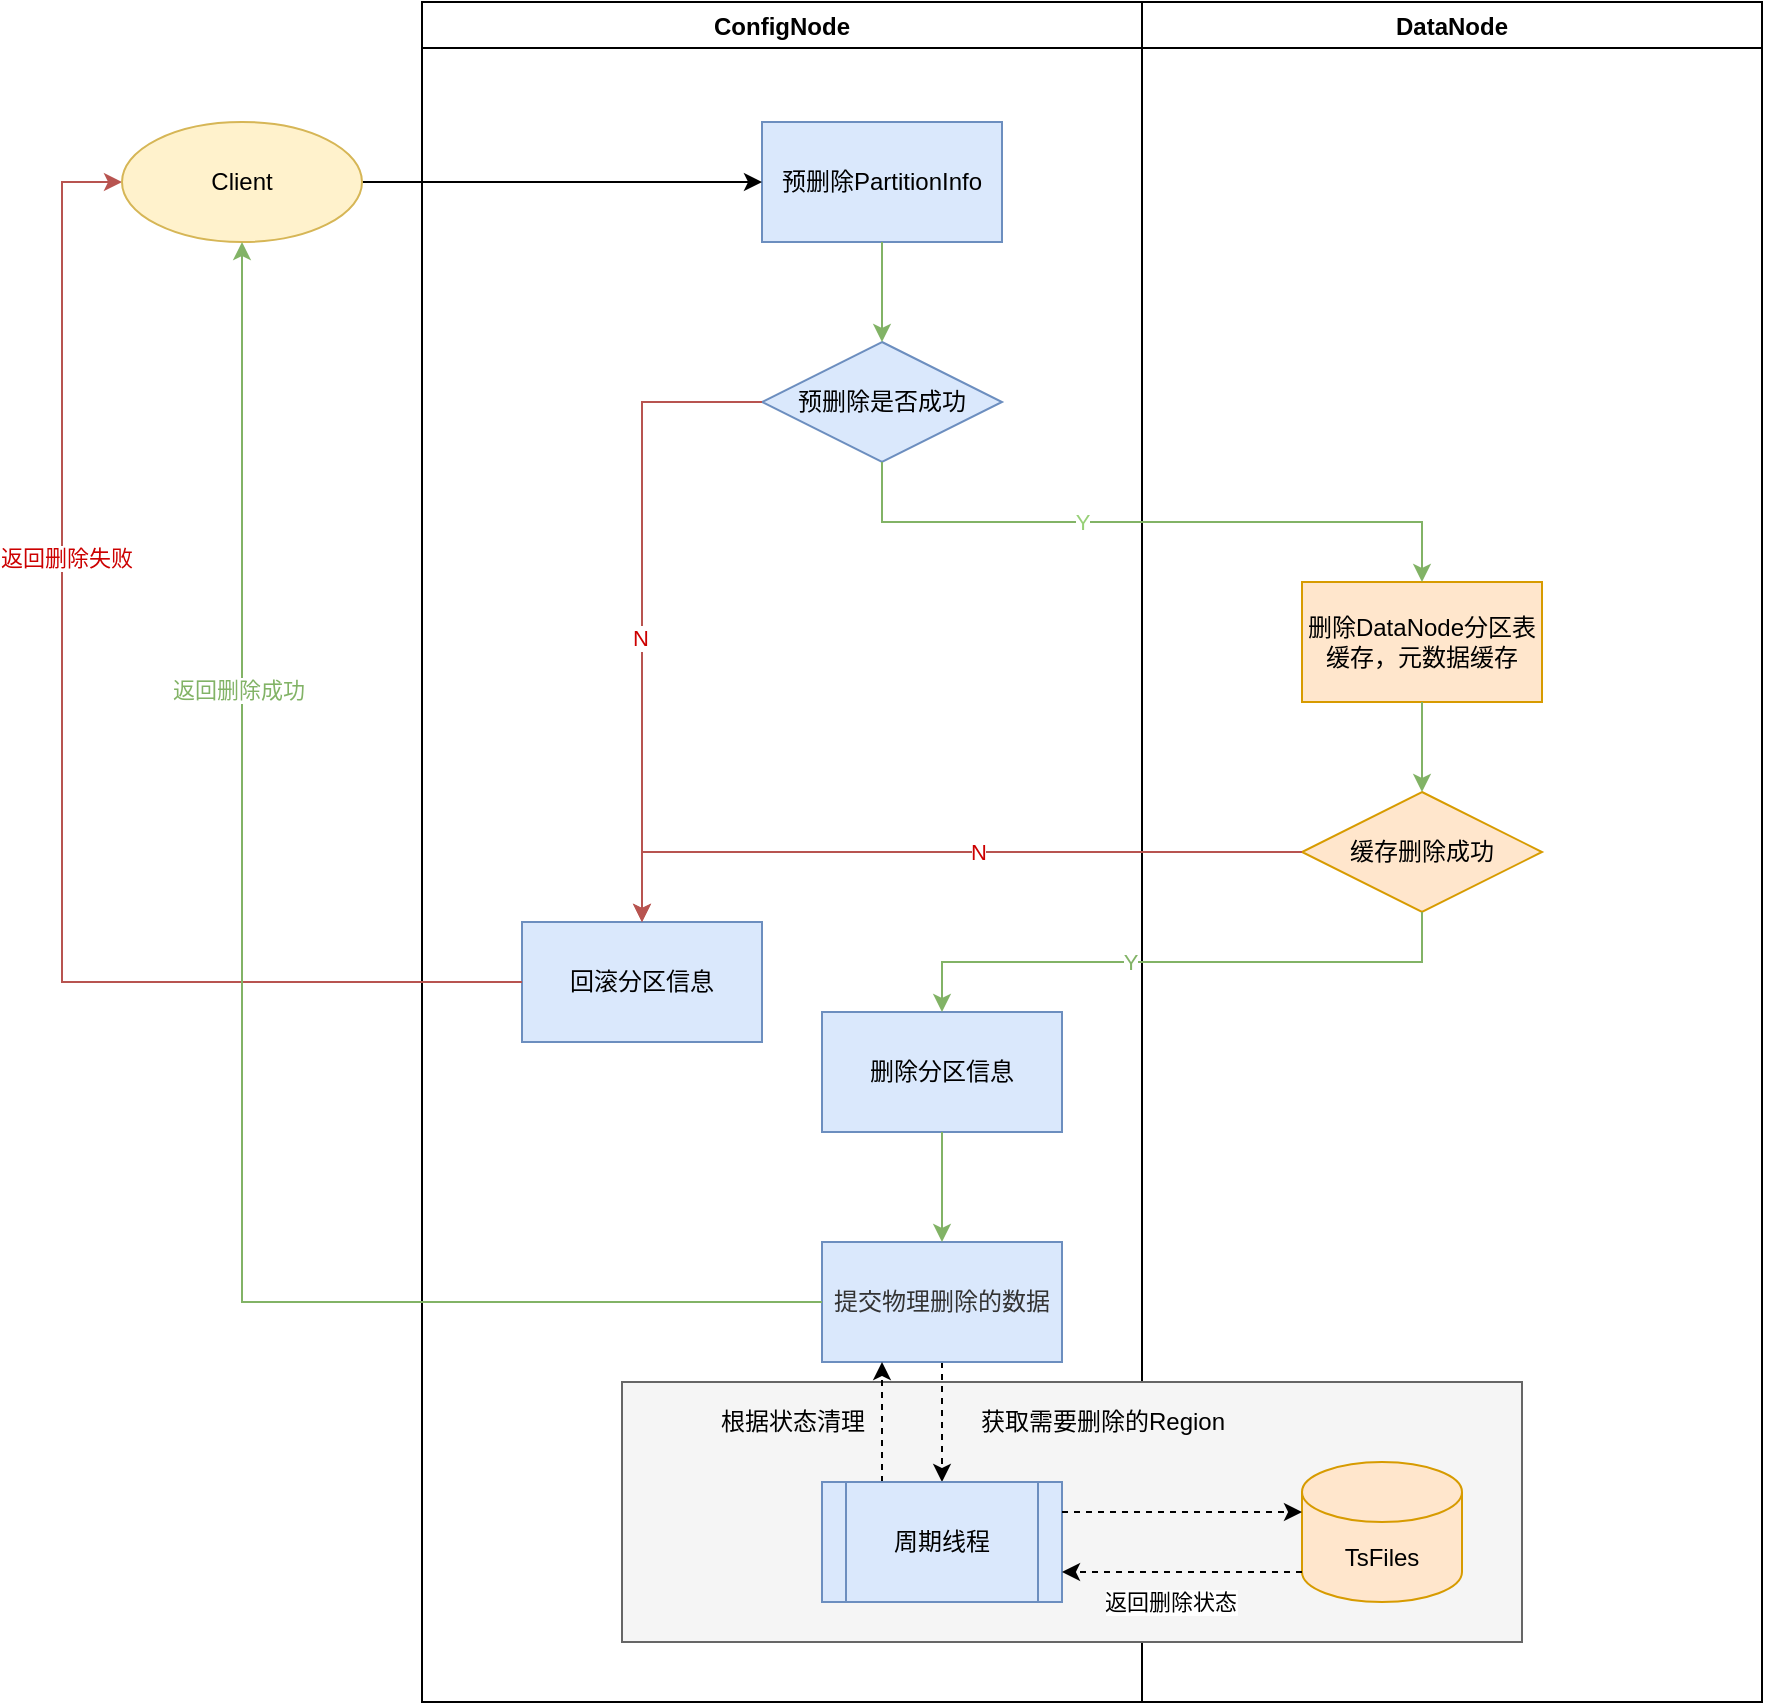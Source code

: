 <mxfile version="18.0.1" type="device"><diagram id="prtHgNgQTEPvFCAcTncT" name="Page-1"><mxGraphModel dx="1769" dy="677" grid="1" gridSize="10" guides="1" tooltips="1" connect="1" arrows="1" fold="1" page="1" pageScale="1" pageWidth="827" pageHeight="1169" math="0" shadow="0"><root><mxCell id="0"/><mxCell id="1" parent="0"/><mxCell id="RwF__PPKhC3HdUzgV8O6-15" value="DataNode" style="swimlane;startSize=23;" parent="1" vertex="1"><mxGeometry x="480" y="80" width="310" height="850" as="geometry"/></mxCell><mxCell id="igeC4T95rpqJg_VoeeqV-63" value="缓存删除成功" style="rhombus;whiteSpace=wrap;html=1;rounded=0;fillColor=#ffe6cc;strokeColor=#d79b00;" parent="RwF__PPKhC3HdUzgV8O6-15" vertex="1"><mxGeometry x="80" y="395" width="120" height="60" as="geometry"/></mxCell><mxCell id="RwF__PPKhC3HdUzgV8O6-46" value="调用删除文件接口" style="text;html=1;align=center;verticalAlign=middle;resizable=0;points=[];autosize=1;strokeColor=none;fillColor=none;" parent="RwF__PPKhC3HdUzgV8O6-15" vertex="1"><mxGeometry x="-40" y="730" width="110" height="20" as="geometry"/></mxCell><mxCell id="igeC4T95rpqJg_VoeeqV-64" value="删除DataNode分区表缓存，元数据缓存" style="rounded=0;whiteSpace=wrap;html=1;fillColor=#ffe6cc;strokeColor=#d79b00;" parent="RwF__PPKhC3HdUzgV8O6-15" vertex="1"><mxGeometry x="80" y="290" width="120" height="60" as="geometry"/></mxCell><mxCell id="igeC4T95rpqJg_VoeeqV-67" style="edgeStyle=orthogonalEdgeStyle;rounded=0;orthogonalLoop=1;jettySize=auto;html=1;exitX=0.5;exitY=1;exitDx=0;exitDy=0;entryX=0.5;entryY=0;entryDx=0;entryDy=0;fillColor=#d5e8d4;strokeColor=#82b366;" parent="RwF__PPKhC3HdUzgV8O6-15" source="igeC4T95rpqJg_VoeeqV-64" target="igeC4T95rpqJg_VoeeqV-63" edge="1"><mxGeometry relative="1" as="geometry"/></mxCell><mxCell id="QZWZriOzuCGmoYvxIfft-3" value="异步处理" style="text;html=1;strokeColor=none;fillColor=none;align=center;verticalAlign=middle;whiteSpace=wrap;rounded=0;" vertex="1" parent="RwF__PPKhC3HdUzgV8O6-15"><mxGeometry x="-260" y="725" width="40" height="70" as="geometry"/></mxCell><mxCell id="RwF__PPKhC3HdUzgV8O6-6" value="ConfigNode" style="swimlane;" parent="1" vertex="1"><mxGeometry x="120" y="80" width="360" height="850" as="geometry"/></mxCell><mxCell id="QZWZriOzuCGmoYvxIfft-4" value="" style="rounded=0;whiteSpace=wrap;html=1;fillColor=#f5f5f5;fontColor=#333333;strokeColor=#666666;" vertex="1" parent="RwF__PPKhC3HdUzgV8O6-6"><mxGeometry x="100" y="690" width="450" height="130" as="geometry"/></mxCell><mxCell id="igeC4T95rpqJg_VoeeqV-56" value="预删除PartitionInfo" style="rounded=0;whiteSpace=wrap;html=1;fillColor=#dae8fc;strokeColor=#6c8ebf;" parent="RwF__PPKhC3HdUzgV8O6-6" vertex="1"><mxGeometry x="170" y="60" width="120" height="60" as="geometry"/></mxCell><mxCell id="igeC4T95rpqJg_VoeeqV-60" value="预删除是否成功" style="rhombus;whiteSpace=wrap;html=1;rounded=0;fillColor=#dae8fc;strokeColor=#6c8ebf;" parent="RwF__PPKhC3HdUzgV8O6-6" vertex="1"><mxGeometry x="170" y="170" width="120" height="60" as="geometry"/></mxCell><mxCell id="igeC4T95rpqJg_VoeeqV-55" value="" style="edgeStyle=orthogonalEdgeStyle;rounded=0;orthogonalLoop=1;jettySize=auto;html=1;fillColor=#d5e8d4;strokeColor=#82b366;" parent="RwF__PPKhC3HdUzgV8O6-6" source="igeC4T95rpqJg_VoeeqV-56" target="igeC4T95rpqJg_VoeeqV-60" edge="1"><mxGeometry relative="1" as="geometry"/></mxCell><mxCell id="igeC4T95rpqJg_VoeeqV-72" value="删除分区信息" style="rounded=0;whiteSpace=wrap;html=1;fillColor=#dae8fc;strokeColor=#6c8ebf;" parent="RwF__PPKhC3HdUzgV8O6-6" vertex="1"><mxGeometry x="200" y="505" width="120" height="60" as="geometry"/></mxCell><mxCell id="RwF__PPKhC3HdUzgV8O6-27" style="edgeStyle=orthogonalEdgeStyle;rounded=0;orthogonalLoop=1;jettySize=auto;html=1;exitX=0.5;exitY=1;exitDx=0;exitDy=0;entryX=0.5;entryY=0;entryDx=0;entryDy=0;dashed=1;" parent="RwF__PPKhC3HdUzgV8O6-6" source="yLOz5-W4sbCcr2y0aLrf-3" edge="1"><mxGeometry relative="1" as="geometry"><mxPoint x="260.0" y="740" as="targetPoint"/></mxGeometry></mxCell><mxCell id="yLOz5-W4sbCcr2y0aLrf-3" value="&lt;div style=&quot;orphans: 4; text-align: start;&quot;&gt;&lt;font style=&quot;background-color: rgb(218, 232, 252);&quot; face=&quot;Open Sans, Clear Sans, Helvetica Neue, Helvetica, Arial, Segoe UI Emoji, sans-serif&quot; color=&quot;#333333&quot;&gt;提交物理删除的数据&lt;/font&gt;&lt;/div&gt;" style="rounded=0;whiteSpace=wrap;html=1;fillColor=#dae8fc;strokeColor=#6c8ebf;" parent="RwF__PPKhC3HdUzgV8O6-6" vertex="1"><mxGeometry x="200" y="620" width="120" height="60" as="geometry"/></mxCell><mxCell id="yLOz5-W4sbCcr2y0aLrf-4" style="edgeStyle=orthogonalEdgeStyle;rounded=0;orthogonalLoop=1;jettySize=auto;html=1;exitX=0.5;exitY=1;exitDx=0;exitDy=0;entryX=0.5;entryY=0;entryDx=0;entryDy=0;fillColor=#d5e8d4;strokeColor=#82b366;" parent="RwF__PPKhC3HdUzgV8O6-6" source="igeC4T95rpqJg_VoeeqV-72" target="yLOz5-W4sbCcr2y0aLrf-3" edge="1"><mxGeometry relative="1" as="geometry"/></mxCell><mxCell id="RwF__PPKhC3HdUzgV8O6-33" style="edgeStyle=orthogonalEdgeStyle;rounded=0;orthogonalLoop=1;jettySize=auto;html=1;exitX=0.25;exitY=0;exitDx=0;exitDy=0;entryX=0.25;entryY=1;entryDx=0;entryDy=0;dashed=1;" parent="RwF__PPKhC3HdUzgV8O6-6" source="RwF__PPKhC3HdUzgV8O6-28" target="yLOz5-W4sbCcr2y0aLrf-3" edge="1"><mxGeometry relative="1" as="geometry"/></mxCell><mxCell id="RwF__PPKhC3HdUzgV8O6-28" value="周期线程" style="shape=process;whiteSpace=wrap;html=1;backgroundOutline=1;fillColor=#dae8fc;strokeColor=#6c8ebf;" parent="RwF__PPKhC3HdUzgV8O6-6" vertex="1"><mxGeometry x="200" y="740" width="120" height="60" as="geometry"/></mxCell><mxCell id="RwF__PPKhC3HdUzgV8O6-47" value="根据状态清理" style="text;html=1;align=center;verticalAlign=middle;resizable=0;points=[];autosize=1;strokeColor=none;fillColor=none;" parent="RwF__PPKhC3HdUzgV8O6-6" vertex="1"><mxGeometry x="140" y="700" width="90" height="20" as="geometry"/></mxCell><mxCell id="RwF__PPKhC3HdUzgV8O6-48" value="获取需要删除的Region" style="text;html=1;align=center;verticalAlign=middle;resizable=0;points=[];autosize=1;strokeColor=none;fillColor=none;" parent="RwF__PPKhC3HdUzgV8O6-6" vertex="1"><mxGeometry x="270" y="700" width="140" height="20" as="geometry"/></mxCell><mxCell id="igeC4T95rpqJg_VoeeqV-74" value="回滚分区信息" style="rounded=0;whiteSpace=wrap;html=1;fillColor=#dae8fc;strokeColor=#6c8ebf;" parent="RwF__PPKhC3HdUzgV8O6-6" vertex="1"><mxGeometry x="50" y="460" width="120" height="60" as="geometry"/></mxCell><mxCell id="RwF__PPKhC3HdUzgV8O6-3" style="edgeStyle=orthogonalEdgeStyle;rounded=0;orthogonalLoop=1;jettySize=auto;html=1;exitX=0;exitY=0.5;exitDx=0;exitDy=0;fillColor=#f8cecc;strokeColor=#b85450;" parent="RwF__PPKhC3HdUzgV8O6-6" source="igeC4T95rpqJg_VoeeqV-60" target="igeC4T95rpqJg_VoeeqV-74" edge="1"><mxGeometry relative="1" as="geometry"/></mxCell><mxCell id="RwF__PPKhC3HdUzgV8O6-22" value="N" style="edgeLabel;html=1;align=center;verticalAlign=middle;resizable=0;points=[];fontColor=#CC0000;" parent="RwF__PPKhC3HdUzgV8O6-3" vertex="1" connectable="0"><mxGeometry x="0.108" y="-1" relative="1" as="geometry"><mxPoint as="offset"/></mxGeometry></mxCell><mxCell id="RwF__PPKhC3HdUzgV8O6-40" value="TsFiles" style="shape=cylinder3;whiteSpace=wrap;html=1;boundedLbl=1;backgroundOutline=1;size=15;fillColor=#ffe6cc;strokeColor=#d79b00;" parent="RwF__PPKhC3HdUzgV8O6-6" vertex="1"><mxGeometry x="440" y="730" width="80" height="70" as="geometry"/></mxCell><mxCell id="RwF__PPKhC3HdUzgV8O6-44" style="edgeStyle=orthogonalEdgeStyle;rounded=0;orthogonalLoop=1;jettySize=auto;html=1;exitX=0;exitY=1;exitDx=0;exitDy=-15;exitPerimeter=0;entryX=1;entryY=0.75;entryDx=0;entryDy=0;dashed=1;" parent="RwF__PPKhC3HdUzgV8O6-6" source="RwF__PPKhC3HdUzgV8O6-40" target="RwF__PPKhC3HdUzgV8O6-28" edge="1"><mxGeometry relative="1" as="geometry"/></mxCell><mxCell id="RwF__PPKhC3HdUzgV8O6-45" value="返回删除状态" style="edgeLabel;html=1;align=center;verticalAlign=middle;resizable=0;points=[];" parent="RwF__PPKhC3HdUzgV8O6-44" vertex="1" connectable="0"><mxGeometry x="-0.287" y="1" relative="1" as="geometry"><mxPoint x="-23" y="14" as="offset"/></mxGeometry></mxCell><mxCell id="RwF__PPKhC3HdUzgV8O6-42" style="edgeStyle=orthogonalEdgeStyle;rounded=0;orthogonalLoop=1;jettySize=auto;html=1;exitX=1;exitY=0.25;exitDx=0;exitDy=0;entryX=0;entryY=0;entryDx=0;entryDy=25;entryPerimeter=0;dashed=1;" parent="RwF__PPKhC3HdUzgV8O6-6" source="RwF__PPKhC3HdUzgV8O6-28" target="RwF__PPKhC3HdUzgV8O6-40" edge="1"><mxGeometry relative="1" as="geometry"/></mxCell><mxCell id="igeC4T95rpqJg_VoeeqV-66" style="edgeStyle=orthogonalEdgeStyle;rounded=0;orthogonalLoop=1;jettySize=auto;html=1;exitX=0.5;exitY=1;exitDx=0;exitDy=0;fontColor=#99FF99;fillColor=#d5e8d4;strokeColor=#82b366;" parent="1" source="igeC4T95rpqJg_VoeeqV-60" target="igeC4T95rpqJg_VoeeqV-64" edge="1"><mxGeometry relative="1" as="geometry"/></mxCell><mxCell id="RwF__PPKhC3HdUzgV8O6-24" value="Y" style="edgeLabel;html=1;align=center;verticalAlign=middle;resizable=0;points=[];fontColor=#97D077;" parent="igeC4T95rpqJg_VoeeqV-66" vertex="1" connectable="0"><mxGeometry x="-0.214" relative="1" as="geometry"><mxPoint as="offset"/></mxGeometry></mxCell><mxCell id="RwF__PPKhC3HdUzgV8O6-2" style="edgeStyle=orthogonalEdgeStyle;rounded=0;orthogonalLoop=1;jettySize=auto;html=1;exitX=0;exitY=0.5;exitDx=0;exitDy=0;fillColor=#f8cecc;strokeColor=#b85450;" parent="1" source="igeC4T95rpqJg_VoeeqV-63" target="igeC4T95rpqJg_VoeeqV-74" edge="1"><mxGeometry relative="1" as="geometry"><Array as="points"><mxPoint x="230" y="505"/></Array></mxGeometry></mxCell><mxCell id="RwF__PPKhC3HdUzgV8O6-23" value="N" style="edgeLabel;html=1;align=center;verticalAlign=middle;resizable=0;points=[];fontColor=#CC0000;" parent="RwF__PPKhC3HdUzgV8O6-2" vertex="1" connectable="0"><mxGeometry x="0.004" y="-3" relative="1" as="geometry"><mxPoint x="21" y="3" as="offset"/></mxGeometry></mxCell><mxCell id="igeC4T95rpqJg_VoeeqV-73" value="Y" style="edgeStyle=orthogonalEdgeStyle;rounded=0;orthogonalLoop=1;jettySize=auto;html=1;exitX=0.5;exitY=1;exitDx=0;exitDy=0;entryX=0.5;entryY=0;entryDx=0;entryDy=0;fillColor=#d5e8d4;strokeColor=#82b366;fontColor=#82B366;" parent="1" source="igeC4T95rpqJg_VoeeqV-63" target="igeC4T95rpqJg_VoeeqV-72" edge="1"><mxGeometry x="0.182" relative="1" as="geometry"><mxPoint x="400" y="680" as="sourcePoint"/><mxPoint as="offset"/></mxGeometry></mxCell><mxCell id="RwF__PPKhC3HdUzgV8O6-20" style="edgeStyle=orthogonalEdgeStyle;rounded=0;orthogonalLoop=1;jettySize=auto;html=1;exitX=0;exitY=0.5;exitDx=0;exitDy=0;entryX=0;entryY=0.5;entryDx=0;entryDy=0;fillColor=#f8cecc;strokeColor=#b85450;" parent="1" source="igeC4T95rpqJg_VoeeqV-74" target="RwF__PPKhC3HdUzgV8O6-1" edge="1"><mxGeometry relative="1" as="geometry"><Array as="points"><mxPoint x="-60" y="570"/><mxPoint x="-60" y="170"/></Array></mxGeometry></mxCell><mxCell id="RwF__PPKhC3HdUzgV8O6-25" value="返回删除失败" style="edgeLabel;html=1;align=center;verticalAlign=middle;resizable=0;points=[];fontColor=#CC0000;" parent="RwF__PPKhC3HdUzgV8O6-20" vertex="1" connectable="0"><mxGeometry x="0.341" y="-2" relative="1" as="geometry"><mxPoint as="offset"/></mxGeometry></mxCell><mxCell id="RwF__PPKhC3HdUzgV8O6-7" style="edgeStyle=orthogonalEdgeStyle;rounded=0;orthogonalLoop=1;jettySize=auto;html=1;exitX=1;exitY=0.5;exitDx=0;exitDy=0;entryX=0;entryY=0.5;entryDx=0;entryDy=0;" parent="1" source="RwF__PPKhC3HdUzgV8O6-1" target="igeC4T95rpqJg_VoeeqV-56" edge="1"><mxGeometry relative="1" as="geometry"/></mxCell><mxCell id="RwF__PPKhC3HdUzgV8O6-1" value="Client" style="ellipse;whiteSpace=wrap;html=1;rounded=0;fillColor=#fff2cc;strokeColor=#d6b656;" parent="1" vertex="1"><mxGeometry x="-30" y="140" width="120" height="60" as="geometry"/></mxCell><mxCell id="RwF__PPKhC3HdUzgV8O6-18" style="edgeStyle=orthogonalEdgeStyle;rounded=0;orthogonalLoop=1;jettySize=auto;html=1;exitX=0;exitY=0.5;exitDx=0;exitDy=0;entryX=0.5;entryY=1;entryDx=0;entryDy=0;fillColor=#d5e8d4;strokeColor=#82b366;fontColor=#99FF99;" parent="1" source="yLOz5-W4sbCcr2y0aLrf-3" target="RwF__PPKhC3HdUzgV8O6-1" edge="1"><mxGeometry relative="1" as="geometry"><Array as="points"><mxPoint x="30" y="730"/></Array></mxGeometry></mxCell><mxCell id="RwF__PPKhC3HdUzgV8O6-21" value="返回删除成功" style="edgeLabel;html=1;align=center;verticalAlign=middle;resizable=0;points=[];fontColor=#82B366;" parent="RwF__PPKhC3HdUzgV8O6-18" vertex="1" connectable="0"><mxGeometry x="0.455" y="2" relative="1" as="geometry"><mxPoint as="offset"/></mxGeometry></mxCell></root></mxGraphModel></diagram></mxfile>